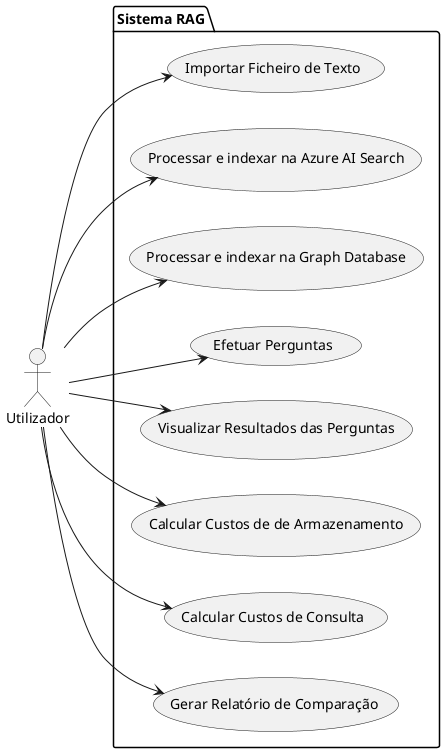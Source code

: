 @startuml
'title Diagrama de Casos de Uso
left to right direction
actor Utilizador as user

package "Sistema RAG" {
    usecase "Importar Ficheiro de Texto" as UC1
    usecase "Processar e indexar na Azure AI Search" as UC2
    usecase "Processar e indexar na Graph Database" as UC3
    usecase "Efetuar Perguntas" as UC4
    usecase "Visualizar Resultados das Perguntas" as UC5

    usecase "Calcular Custos de de Armazenamento" as UC6
    usecase "Calcular Custos de Consulta"       as UC7
    usecase "Gerar Relatório de Comparação"     as UC8
}

user --> UC1
user --> UC2
user --> UC3
user --> UC4
user --> UC5
user --> UC6
user --> UC7
user --> UC8

@enduml
